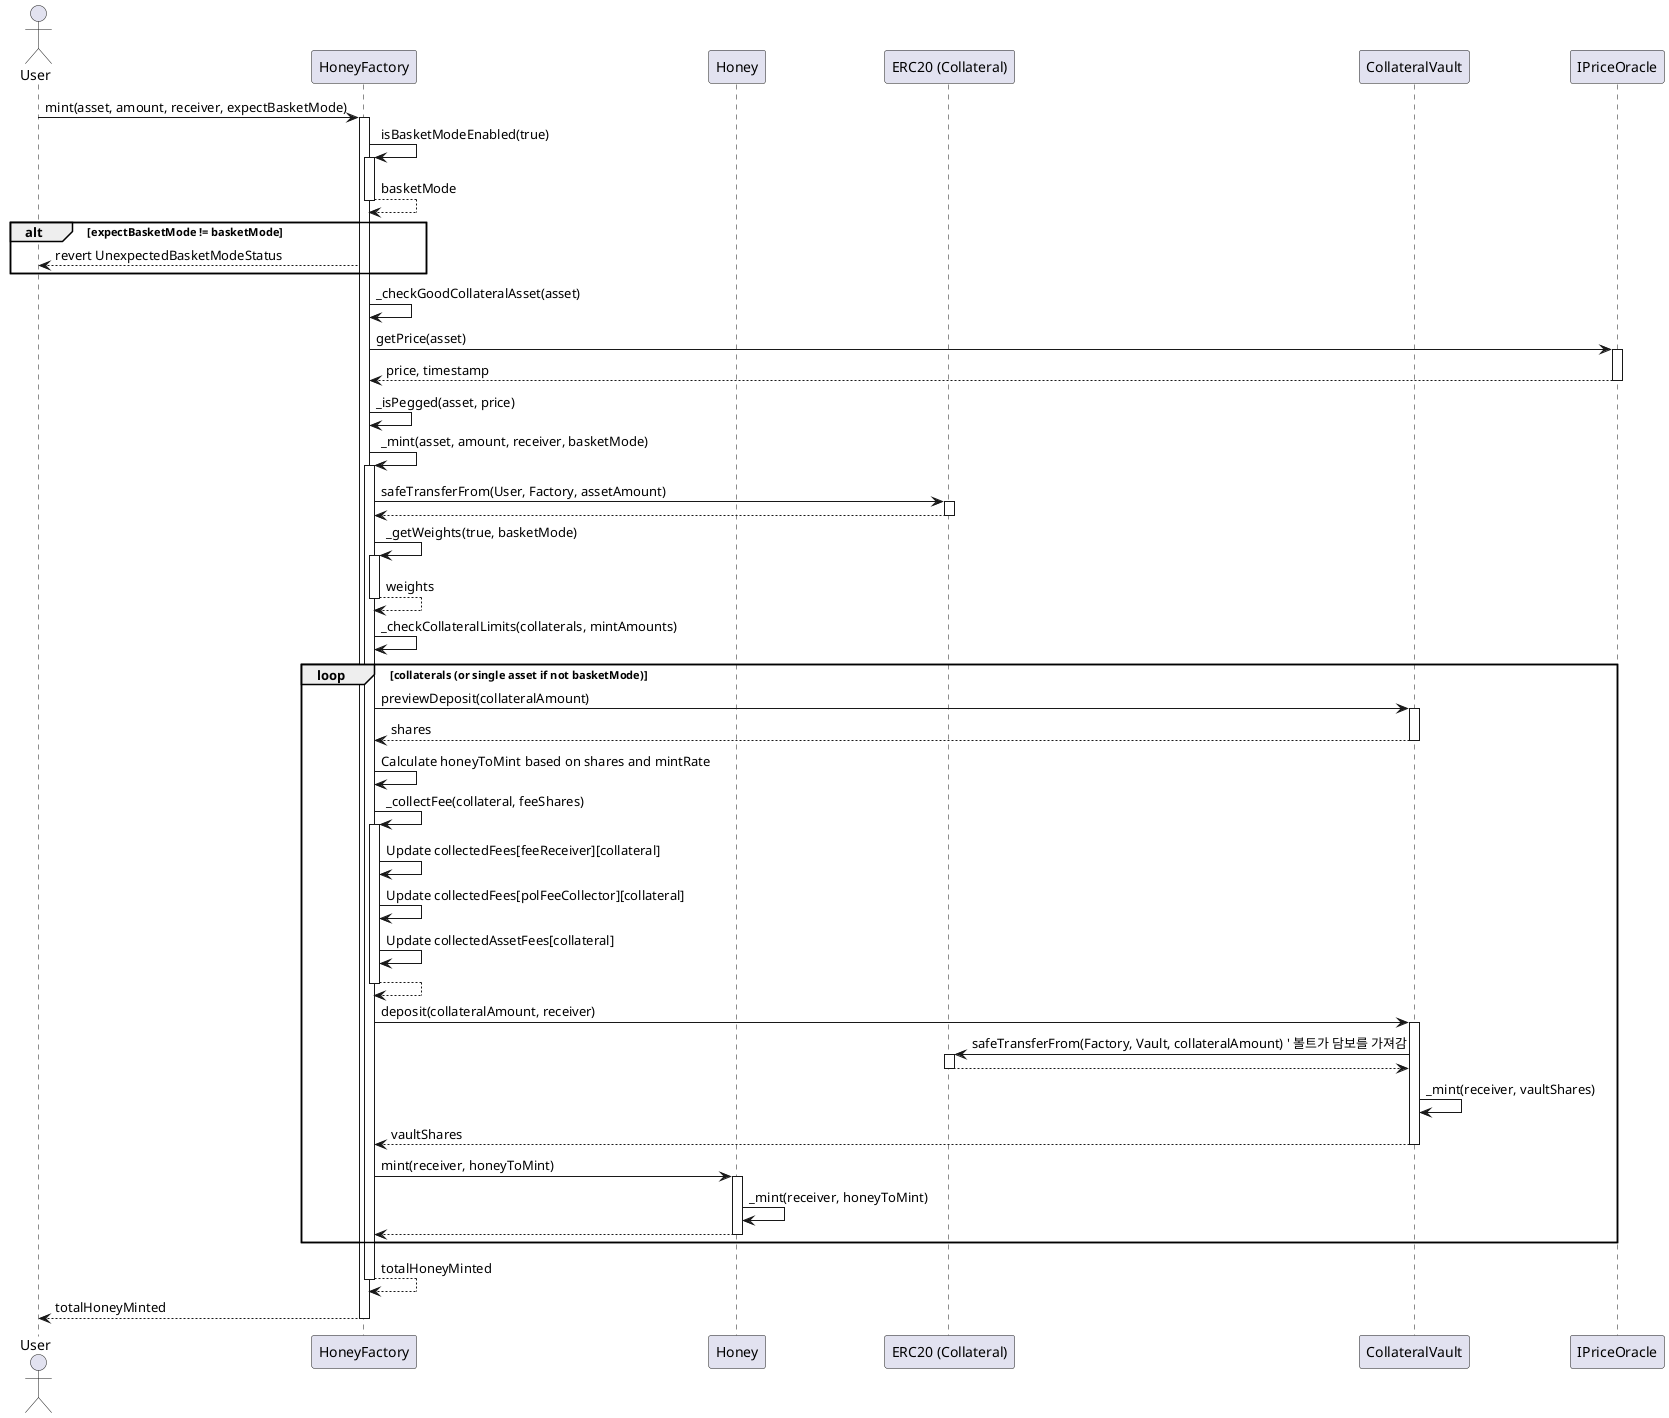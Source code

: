 @startuml HoneyFactory_Mint_Sequence

actor User
participant Factory as "HoneyFactory"
participant HoneyToken as "Honey"
participant Collateral as "ERC20 (Collateral)"
participant Vault as "CollateralVault"
participant PriceOracle as "IPriceOracle"

User -> Factory : mint(asset, amount, receiver, expectBasketMode)
activate Factory

Factory -> Factory : isBasketModeEnabled(true)
activate Factory
Factory --> Factory : basketMode
deactivate Factory

' 기대하는 바스켓 모드와 현재 모드가 일치하는지 확인
alt expectBasketMode != basketMode
    Factory --> User : revert UnexpectedBasketModeStatus
end

Factory -> Factory : _checkGoodCollateralAsset(asset)

Factory -> PriceOracle : getPrice(asset)
activate PriceOracle
PriceOracle --> Factory : price, timestamp
deactivate PriceOracle
Factory -> Factory : _isPegged(asset, price)
' ... 가격, 타임스탬프, 오프셋 등을 기반으로 페그 상태 확인 ...

Factory -> Factory : _mint(asset, amount, receiver, basketMode)
activate Factory

Factory -> Collateral : safeTransferFrom(User, Factory, assetAmount)
activate Collateral
Collateral --> Factory
deactivate Collateral

Factory -> Factory : _getWeights(true, basketMode)
activate Factory
Factory --> Factory : weights
deactivate Factory

Factory -> Factory : _checkCollateralLimits(collaterals, mintAmounts)

loop collaterals (or single asset if not basketMode)
    Factory -> Vault : previewDeposit(collateralAmount)
    activate Vault
    Vault --> Factory : shares
    deactivate Vault

    Factory -> Factory : Calculate honeyToMint based on shares and mintRate
    Factory -> Factory : _collectFee(collateral, feeShares)
    activate Factory
    Factory -> Factory : Update collectedFees[feeReceiver][collateral]
    Factory -> Factory : Update collectedFees[polFeeCollector][collateral]
    Factory -> Factory : Update collectedAssetFees[collateral]
    Factory --> Factory
    deactivate Factory

    Factory -> Vault : deposit(collateralAmount, receiver)
    activate Vault
    Vault -> Collateral : safeTransferFrom(Factory, Vault, collateralAmount) ' 볼트가 담보를 가져감
    activate Collateral
    Collateral --> Vault
    deactivate Collateral
    Vault -> Vault : _mint(receiver, vaultShares)
    Vault --> Factory : vaultShares
    deactivate Vault

    Factory -> HoneyToken : mint(receiver, honeyToMint)
    activate HoneyToken
    HoneyToken -> HoneyToken : _mint(receiver, honeyToMint)
    HoneyToken --> Factory
    deactivate HoneyToken
end

Factory --> Factory : totalHoneyMinted
deactivate Factory

Factory --> User : totalHoneyMinted
deactivate Factory

@enduml 